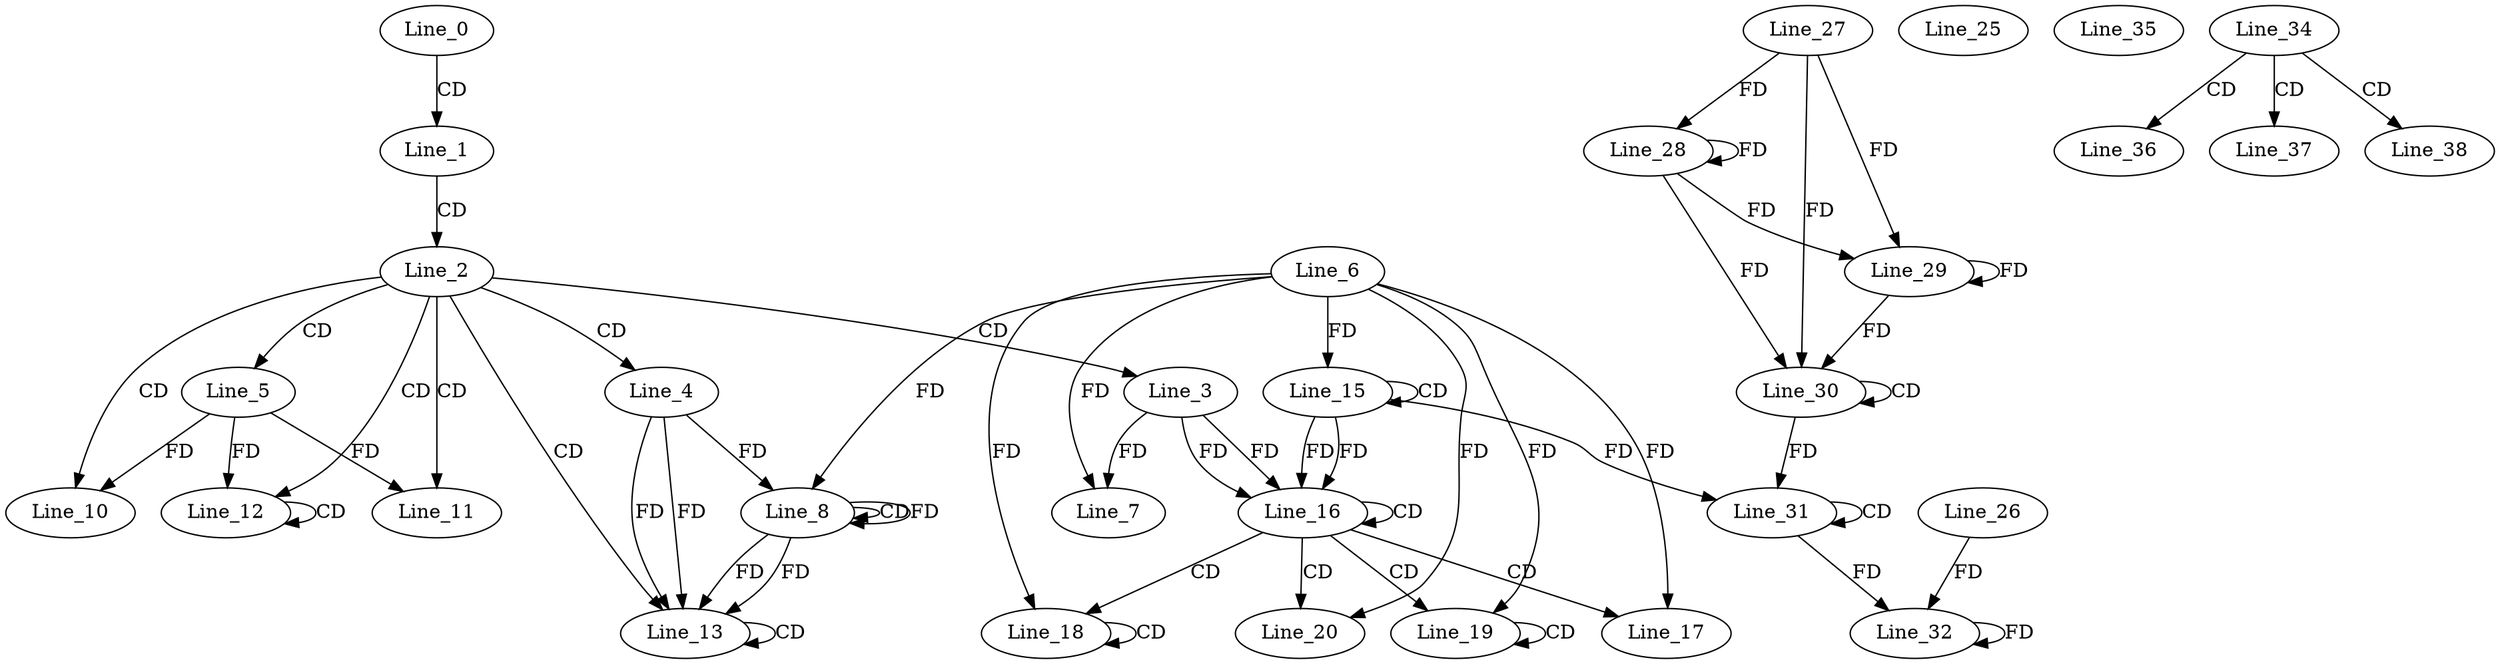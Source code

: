 digraph G {
  Line_0;
  Line_1;
  Line_2;
  Line_3;
  Line_4;
  Line_5;
  Line_7;
  Line_6;
  Line_8;
  Line_8;
  Line_8;
  Line_8;
  Line_10;
  Line_11;
  Line_12;
  Line_12;
  Line_13;
  Line_13;
  Line_15;
  Line_15;
  Line_16;
  Line_16;
  Line_17;
  Line_17;
  Line_18;
  Line_18;
  Line_19;
  Line_19;
  Line_19;
  Line_20;
  Line_20;
  Line_25;
  Line_27;
  Line_28;
  Line_28;
  Line_29;
  Line_29;
  Line_30;
  Line_30;
  Line_31;
  Line_31;
  Line_26;
  Line_32;
  Line_32;
  Line_35;
  Line_34;
  Line_36;
  Line_37;
  Line_37;
  Line_38;
  Line_38;
  Line_0 -> Line_1 [ label="CD" ];
  Line_1 -> Line_2 [ label="CD" ];
  Line_2 -> Line_3 [ label="CD" ];
  Line_2 -> Line_4 [ label="CD" ];
  Line_2 -> Line_5 [ label="CD" ];
  Line_3 -> Line_7 [ label="FD" ];
  Line_6 -> Line_7 [ label="FD" ];
  Line_6 -> Line_8 [ label="FD" ];
  Line_8 -> Line_8 [ label="CD" ];
  Line_4 -> Line_8 [ label="FD" ];
  Line_8 -> Line_8 [ label="FD" ];
  Line_2 -> Line_10 [ label="CD" ];
  Line_5 -> Line_10 [ label="FD" ];
  Line_2 -> Line_11 [ label="CD" ];
  Line_5 -> Line_11 [ label="FD" ];
  Line_2 -> Line_12 [ label="CD" ];
  Line_12 -> Line_12 [ label="CD" ];
  Line_5 -> Line_12 [ label="FD" ];
  Line_2 -> Line_13 [ label="CD" ];
  Line_4 -> Line_13 [ label="FD" ];
  Line_8 -> Line_13 [ label="FD" ];
  Line_13 -> Line_13 [ label="CD" ];
  Line_4 -> Line_13 [ label="FD" ];
  Line_8 -> Line_13 [ label="FD" ];
  Line_15 -> Line_15 [ label="CD" ];
  Line_6 -> Line_15 [ label="FD" ];
  Line_3 -> Line_16 [ label="FD" ];
  Line_15 -> Line_16 [ label="FD" ];
  Line_16 -> Line_16 [ label="CD" ];
  Line_3 -> Line_16 [ label="FD" ];
  Line_15 -> Line_16 [ label="FD" ];
  Line_16 -> Line_17 [ label="CD" ];
  Line_6 -> Line_17 [ label="FD" ];
  Line_16 -> Line_18 [ label="CD" ];
  Line_18 -> Line_18 [ label="CD" ];
  Line_6 -> Line_18 [ label="FD" ];
  Line_16 -> Line_19 [ label="CD" ];
  Line_19 -> Line_19 [ label="CD" ];
  Line_6 -> Line_19 [ label="FD" ];
  Line_16 -> Line_20 [ label="CD" ];
  Line_6 -> Line_20 [ label="FD" ];
  Line_27 -> Line_28 [ label="FD" ];
  Line_28 -> Line_28 [ label="FD" ];
  Line_27 -> Line_29 [ label="FD" ];
  Line_28 -> Line_29 [ label="FD" ];
  Line_29 -> Line_29 [ label="FD" ];
  Line_30 -> Line_30 [ label="CD" ];
  Line_27 -> Line_30 [ label="FD" ];
  Line_28 -> Line_30 [ label="FD" ];
  Line_29 -> Line_30 [ label="FD" ];
  Line_31 -> Line_31 [ label="CD" ];
  Line_30 -> Line_31 [ label="FD" ];
  Line_15 -> Line_31 [ label="FD" ];
  Line_26 -> Line_32 [ label="FD" ];
  Line_32 -> Line_32 [ label="FD" ];
  Line_31 -> Line_32 [ label="FD" ];
  Line_34 -> Line_36 [ label="CD" ];
  Line_34 -> Line_37 [ label="CD" ];
  Line_34 -> Line_38 [ label="CD" ];
}

